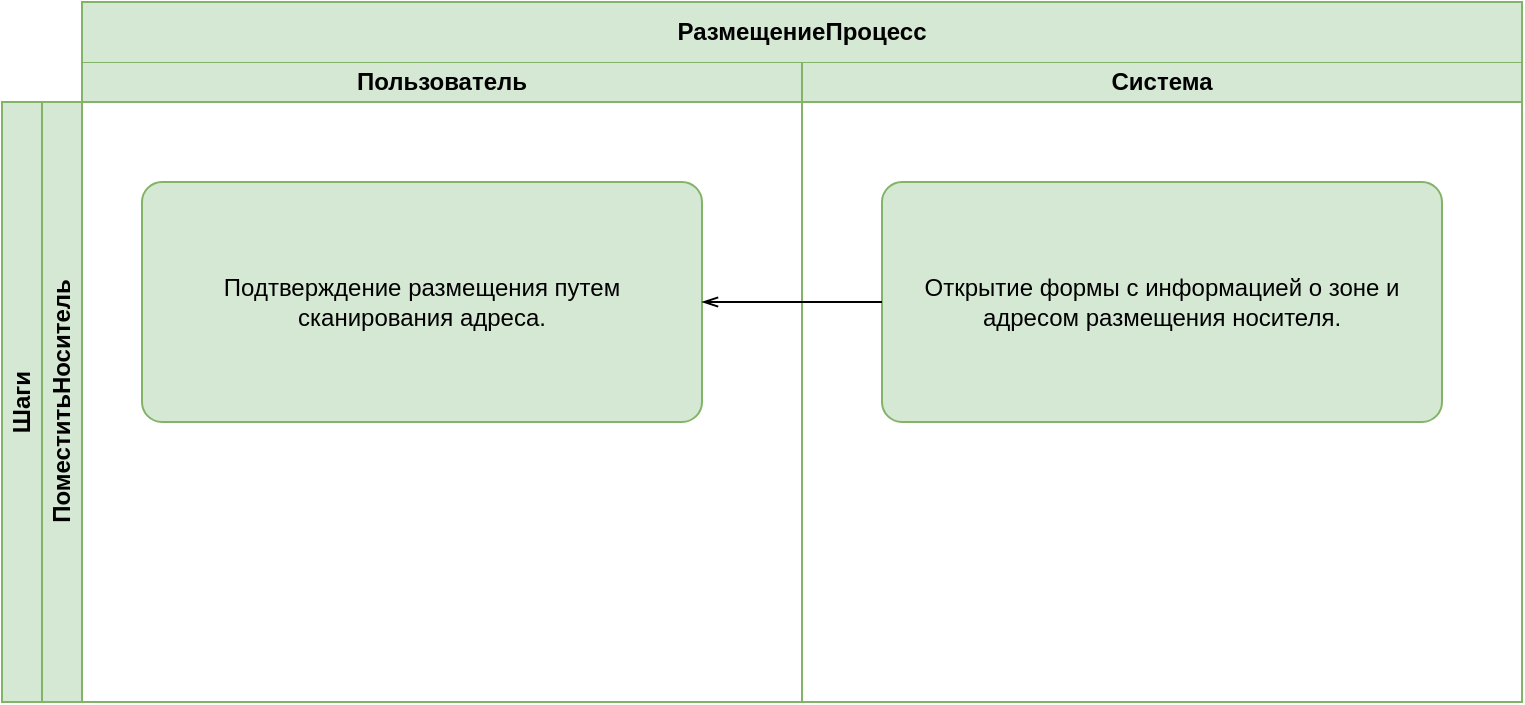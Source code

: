 <mxfile version="20.6.0" type="github">
  <diagram id="xlFblF-9puemhglgput3" name="Страница 1">
    <mxGraphModel dx="990" dy="551" grid="1" gridSize="10" guides="1" tooltips="1" connect="1" arrows="1" fold="1" page="1" pageScale="1" pageWidth="827" pageHeight="1169" math="0" shadow="0">
      <root>
        <mxCell id="0" />
        <mxCell id="1" value="1" style="locked=1;" parent="0" />
        <mxCell id="WEYUvmwVzYbA_VXoz2B9-1" value="Шаги" style="swimlane;html=1;childLayout=stackLayout;resizeParent=1;resizeParentMax=0;horizontal=0;startSize=20;horizontalStack=0;whiteSpace=wrap;fillColor=#d5e8d4;strokeColor=#82b366;" vertex="1" parent="1">
          <mxGeometry x="34" y="70" width="760" height="300" as="geometry" />
        </mxCell>
        <mxCell id="WEYUvmwVzYbA_VXoz2B9-2" value="ПоместитьНоситель" style="swimlane;html=1;startSize=20;horizontal=0;fillColor=#d5e8d4;strokeColor=#82b366;" vertex="1" parent="WEYUvmwVzYbA_VXoz2B9-1">
          <mxGeometry x="20" width="740" height="300" as="geometry" />
        </mxCell>
        <mxCell id="WEYUvmwVzYbA_VXoz2B9-11" value="2" style="locked=1;" parent="0" />
        <mxCell id="WEYUvmwVzYbA_VXoz2B9-12" value="Пользователь" style="swimlane;startSize=20;whiteSpace=wrap;html=1;fillColor=#d5e8d4;strokeColor=#82b366;" vertex="1" parent="WEYUvmwVzYbA_VXoz2B9-11">
          <mxGeometry x="74" y="50" width="360" height="320" as="geometry" />
        </mxCell>
        <mxCell id="WEYUvmwVzYbA_VXoz2B9-15" value="Подтверждение размещения путем сканирования адреса." style="points=[[0.25,0,0],[0.5,0,0],[0.75,0,0],[1,0.25,0],[1,0.5,0],[1,0.75,0],[0.75,1,0],[0.5,1,0],[0.25,1,0],[0,0.75,0],[0,0.5,0],[0,0.25,0]];shape=mxgraph.bpmn.task;whiteSpace=wrap;rectStyle=rounded;size=10;html=1;taskMarker=abstract;fillColor=#d5e8d4;strokeColor=#82b366;" vertex="1" parent="WEYUvmwVzYbA_VXoz2B9-12">
          <mxGeometry x="30" y="60" width="280" height="120" as="geometry" />
        </mxCell>
        <mxCell id="WEYUvmwVzYbA_VXoz2B9-13" value="Система" style="swimlane;startSize=20;whiteSpace=wrap;html=1;fillColor=#d5e8d4;strokeColor=#82b366;" vertex="1" parent="WEYUvmwVzYbA_VXoz2B9-11">
          <mxGeometry x="434" y="50" width="360" height="320" as="geometry" />
        </mxCell>
        <mxCell id="WEYUvmwVzYbA_VXoz2B9-14" value="Открытие формы с информацией о зоне и адресом размещения носителя." style="points=[[0.25,0,0],[0.5,0,0],[0.75,0,0],[1,0.25,0],[1,0.5,0],[1,0.75,0],[0.75,1,0],[0.5,1,0],[0.25,1,0],[0,0.75,0],[0,0.5,0],[0,0.25,0]];shape=mxgraph.bpmn.task;whiteSpace=wrap;rectStyle=rounded;size=10;html=1;taskMarker=abstract;fillColor=#d5e8d4;strokeColor=#82b366;" vertex="1" parent="WEYUvmwVzYbA_VXoz2B9-13">
          <mxGeometry x="40" y="60" width="280" height="120" as="geometry" />
        </mxCell>
        <mxCell id="WEYUvmwVzYbA_VXoz2B9-16" value="" style="edgeStyle=elbowEdgeStyle;fontSize=12;html=1;endFill=0;startFill=0;endSize=6;startSize=6;endArrow=openThin;startArrow=none;rounded=0;entryX=1;entryY=0.5;entryDx=0;entryDy=0;entryPerimeter=0;exitX=0;exitY=0.5;exitDx=0;exitDy=0;exitPerimeter=0;" edge="1" parent="WEYUvmwVzYbA_VXoz2B9-11" source="WEYUvmwVzYbA_VXoz2B9-14" target="WEYUvmwVzYbA_VXoz2B9-15">
          <mxGeometry width="160" relative="1" as="geometry">
            <mxPoint x="294" y="220" as="sourcePoint" />
            <mxPoint x="454" y="220" as="targetPoint" />
          </mxGeometry>
        </mxCell>
        <mxCell id="WEYUvmwVzYbA_VXoz2B9-18" value="РазмещениеПроцесс" style="swimlane;html=1;startSize=30;fontStyle=1;collapsible=0;horizontal=1;swimlaneLine=0;fillColor=#d5e8d4;whiteSpace=wrap;strokeColor=#82b366;" vertex="1" parent="WEYUvmwVzYbA_VXoz2B9-11">
          <mxGeometry x="74" y="20" width="720" height="30" as="geometry" />
        </mxCell>
      </root>
    </mxGraphModel>
  </diagram>
</mxfile>
